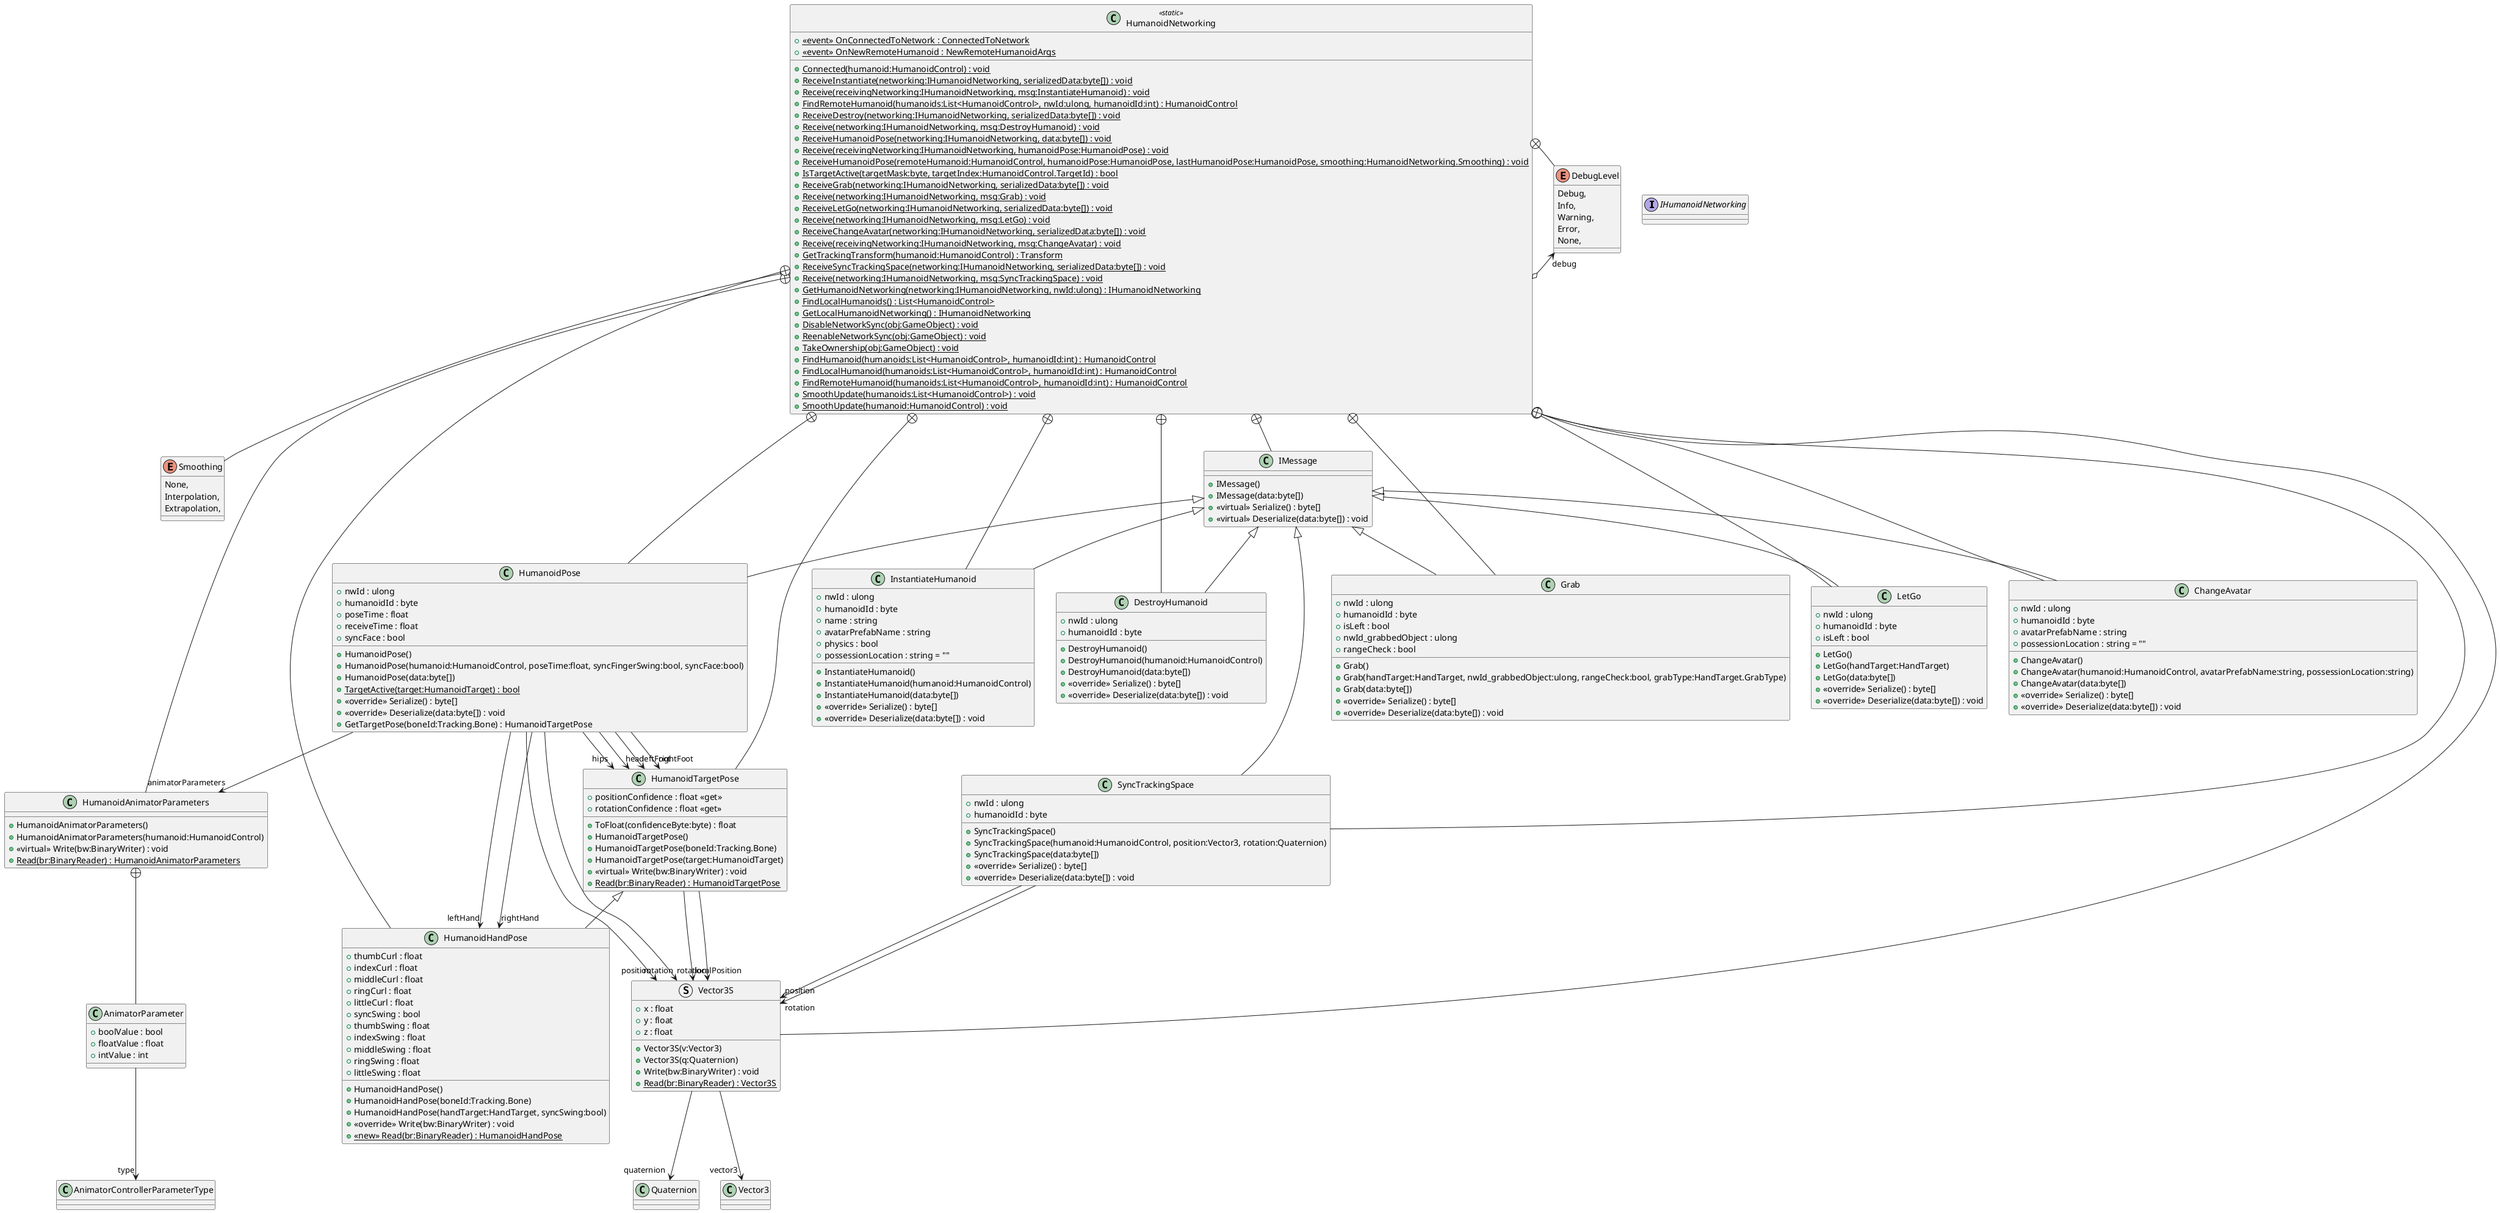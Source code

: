 @startuml
interface IHumanoidNetworking {
}
class HumanoidNetworking <<static>> {
    + {static} Connected(humanoid:HumanoidControl) : void
    + {static} ReceiveInstantiate(networking:IHumanoidNetworking, serializedData:byte[]) : void
    + {static} Receive(receivingNetworking:IHumanoidNetworking, msg:InstantiateHumanoid) : void
    + {static} FindRemoteHumanoid(humanoids:List<HumanoidControl>, nwId:ulong, humanoidId:int) : HumanoidControl
    + {static}  <<event>> OnConnectedToNetwork : ConnectedToNetwork 
    + {static}  <<event>> OnNewRemoteHumanoid : NewRemoteHumanoidArgs 
    + {static} ReceiveDestroy(networking:IHumanoidNetworking, serializedData:byte[]) : void
    + {static} Receive(networking:IHumanoidNetworking, msg:DestroyHumanoid) : void
    + {static} ReceiveHumanoidPose(networking:IHumanoidNetworking, data:byte[]) : void
    + {static} Receive(receivingNetworking:IHumanoidNetworking, humanoidPose:HumanoidPose) : void
    + {static} ReceiveHumanoidPose(remoteHumanoid:HumanoidControl, humanoidPose:HumanoidPose, lastHumanoidPose:HumanoidPose, smoothing:HumanoidNetworking.Smoothing) : void
    + {static} IsTargetActive(targetMask:byte, targetIndex:HumanoidControl.TargetId) : bool
    + {static} ReceiveGrab(networking:IHumanoidNetworking, serializedData:byte[]) : void
    + {static} Receive(networking:IHumanoidNetworking, msg:Grab) : void
    + {static} ReceiveLetGo(networking:IHumanoidNetworking, serializedData:byte[]) : void
    + {static} Receive(networking:IHumanoidNetworking, msg:LetGo) : void
    + {static} ReceiveChangeAvatar(networking:IHumanoidNetworking, serializedData:byte[]) : void
    + {static} Receive(receivingNetworking:IHumanoidNetworking, msg:ChangeAvatar) : void
    + {static} GetTrackingTransform(humanoid:HumanoidControl) : Transform
    + {static} ReceiveSyncTrackingSpace(networking:IHumanoidNetworking, serializedData:byte[]) : void
    + {static} Receive(networking:IHumanoidNetworking, msg:SyncTrackingSpace) : void
    + {static} GetHumanoidNetworking(networking:IHumanoidNetworking, nwId:ulong) : IHumanoidNetworking
    + {static} FindLocalHumanoids() : List<HumanoidControl>
    + {static} GetLocalHumanoidNetworking() : IHumanoidNetworking
    + {static} DisableNetworkSync(obj:GameObject) : void
    + {static} ReenableNetworkSync(obj:GameObject) : void
    + {static} TakeOwnership(obj:GameObject) : void
    + {static} FindHumanoid(humanoids:List<HumanoidControl>, humanoidId:int) : HumanoidControl
    + {static} FindLocalHumanoid(humanoids:List<HumanoidControl>, humanoidId:int) : HumanoidControl
    + {static} FindRemoteHumanoid(humanoids:List<HumanoidControl>, humanoidId:int) : HumanoidControl
    + {static} SmoothUpdate(humanoids:List<HumanoidControl>) : void
    + {static} SmoothUpdate(humanoid:HumanoidControl) : void
}
enum Smoothing {
    None,
    Interpolation,
    Extrapolation,
}
enum DebugLevel {
    Debug,
    Info,
    Warning,
    Error,
    None,
}
class IMessage {
    + IMessage()
    + IMessage(data:byte[])
    + <<virtual>> Serialize() : byte[]
    + <<virtual>> Deserialize(data:byte[]) : void
}
class InstantiateHumanoid {
    + nwId : ulong
    + humanoidId : byte
    + name : string
    + avatarPrefabName : string
    + physics : bool
    + possessionLocation : string = ""
    + InstantiateHumanoid()
    + InstantiateHumanoid(humanoid:HumanoidControl)
    + InstantiateHumanoid(data:byte[])
    + <<override>> Serialize() : byte[]
    + <<override>> Deserialize(data:byte[]) : void
}
class DestroyHumanoid {
    + nwId : ulong
    + humanoidId : byte
    + DestroyHumanoid()
    + DestroyHumanoid(humanoid:HumanoidControl)
    + DestroyHumanoid(data:byte[])
    + <<override>> Serialize() : byte[]
    + <<override>> Deserialize(data:byte[]) : void
}
struct Vector3S {
    + x : float
    + y : float
    + z : float
    + Vector3S(v:Vector3)
    + Vector3S(q:Quaternion)
    + Write(bw:BinaryWriter) : void
    + {static} Read(br:BinaryReader) : Vector3S
}
class HumanoidAnimatorParameters {
    + HumanoidAnimatorParameters()
    + HumanoidAnimatorParameters(humanoid:HumanoidControl)
    + <<virtual>> Write(bw:BinaryWriter) : void
    + {static} Read(br:BinaryReader) : HumanoidAnimatorParameters
}
class HumanoidHandPose {
    + thumbCurl : float
    + indexCurl : float
    + middleCurl : float
    + ringCurl : float
    + littleCurl : float
    + syncSwing : bool
    + thumbSwing : float
    + indexSwing : float
    + middleSwing : float
    + ringSwing : float
    + littleSwing : float
    + HumanoidHandPose()
    + HumanoidHandPose(boneId:Tracking.Bone)
    + HumanoidHandPose(handTarget:HandTarget, syncSwing:bool)
    + <<override>> Write(bw:BinaryWriter) : void
    + {static} <<new>> Read(br:BinaryReader) : HumanoidHandPose
}
class HumanoidTargetPose {
    + positionConfidence : float <<get>>
    + rotationConfidence : float <<get>>
    + ToFloat(confidenceByte:byte) : float
    + HumanoidTargetPose()
    + HumanoidTargetPose(boneId:Tracking.Bone)
    + HumanoidTargetPose(target:HumanoidTarget)
    + <<virtual>> Write(bw:BinaryWriter) : void
    + {static} Read(br:BinaryReader) : HumanoidTargetPose
}
class HumanoidPose {
    + nwId : ulong
    + humanoidId : byte
    + poseTime : float
    + receiveTime : float
    + syncFace : bool
    + HumanoidPose()
    + HumanoidPose(humanoid:HumanoidControl, poseTime:float, syncFingerSwing:bool, syncFace:bool)
    + HumanoidPose(data:byte[])
    + {static} TargetActive(target:HumanoidTarget) : bool
    + <<override>> Serialize() : byte[]
    + <<override>> Deserialize(data:byte[]) : void
    + GetTargetPose(boneId:Tracking.Bone) : HumanoidTargetPose
}
class Grab {
    + nwId : ulong
    + humanoidId : byte
    + isLeft : bool
    + nwId_grabbedObject : ulong
    + rangeCheck : bool
    + Grab()
    + Grab(handTarget:HandTarget, nwId_grabbedObject:ulong, rangeCheck:bool, grabType:HandTarget.GrabType)
    + Grab(data:byte[])
    + <<override>> Serialize() : byte[]
    + <<override>> Deserialize(data:byte[]) : void
}
class LetGo {
    + nwId : ulong
    + humanoidId : byte
    + isLeft : bool
    + LetGo()
    + LetGo(handTarget:HandTarget)
    + LetGo(data:byte[])
    + <<override>> Serialize() : byte[]
    + <<override>> Deserialize(data:byte[]) : void
}
class ChangeAvatar {
    + nwId : ulong
    + humanoidId : byte
    + avatarPrefabName : string
    + possessionLocation : string = ""
    + ChangeAvatar()
    + ChangeAvatar(humanoid:HumanoidControl, avatarPrefabName:string, possessionLocation:string)
    + ChangeAvatar(data:byte[])
    + <<override>> Serialize() : byte[]
    + <<override>> Deserialize(data:byte[]) : void
}
class SyncTrackingSpace {
    + nwId : ulong
    + humanoidId : byte
    + SyncTrackingSpace()
    + SyncTrackingSpace(humanoid:HumanoidControl, position:Vector3, rotation:Quaternion)
    + SyncTrackingSpace(data:byte[])
    + <<override>> Serialize() : byte[]
    + <<override>> Deserialize(data:byte[]) : void
}
class AnimatorParameter {
    + boolValue : bool
    + floatValue : float
    + intValue : int
}
HumanoidNetworking o-> "debug" DebugLevel
HumanoidNetworking +-- Smoothing
HumanoidNetworking +-- DebugLevel
HumanoidNetworking +-- IMessage
HumanoidNetworking +-- InstantiateHumanoid
IMessage <|-- InstantiateHumanoid
HumanoidNetworking +-- DestroyHumanoid
IMessage <|-- DestroyHumanoid
HumanoidNetworking +-- Vector3S
Vector3S --> "vector3" Vector3
Vector3S --> "quaternion" Quaternion
HumanoidNetworking +-- HumanoidAnimatorParameters
HumanoidNetworking +-- HumanoidHandPose
HumanoidTargetPose <|-- HumanoidHandPose
HumanoidNetworking +-- HumanoidTargetPose
HumanoidTargetPose --> "localPosition" Vector3S
HumanoidTargetPose --> "rotation" Vector3S
HumanoidNetworking +-- HumanoidPose
IMessage <|-- HumanoidPose
HumanoidPose --> "position" Vector3S
HumanoidPose --> "rotation" Vector3S
HumanoidPose --> "animatorParameters" HumanoidAnimatorParameters
HumanoidPose --> "hips" HumanoidTargetPose
HumanoidPose --> "head" HumanoidTargetPose
HumanoidPose --> "leftHand" HumanoidHandPose
HumanoidPose --> "rightHand" HumanoidHandPose
HumanoidPose --> "leftFoot" HumanoidTargetPose
HumanoidPose --> "rightFoot" HumanoidTargetPose
HumanoidNetworking +-- Grab
IMessage <|-- Grab
HumanoidNetworking +-- LetGo
IMessage <|-- LetGo
HumanoidNetworking +-- ChangeAvatar
IMessage <|-- ChangeAvatar
HumanoidNetworking +-- SyncTrackingSpace
IMessage <|-- SyncTrackingSpace
SyncTrackingSpace --> "position" Vector3S
SyncTrackingSpace --> "rotation" Vector3S
HumanoidAnimatorParameters +-- AnimatorParameter
AnimatorParameter --> "type" AnimatorControllerParameterType
@enduml
